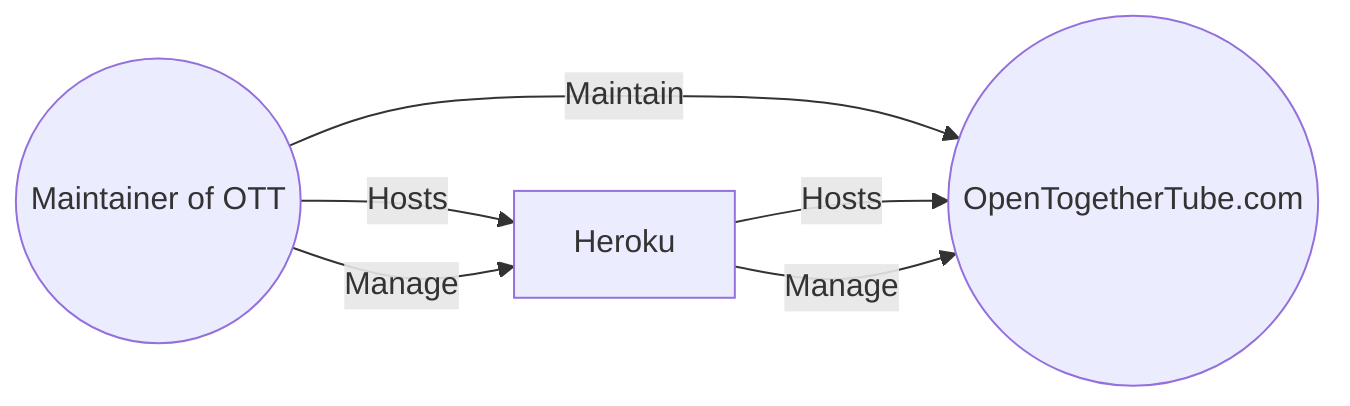 graph LR
Maintainer((Maintainer of OTT))
Website((OpenTogetherTube.com))

Maintainer -- Hosts --> Heroku
Maintainer -- Maintain --> Website
Maintainer -- Manage --> Heroku
Heroku -- Hosts --> Website
Heroku -- Manage --> Website